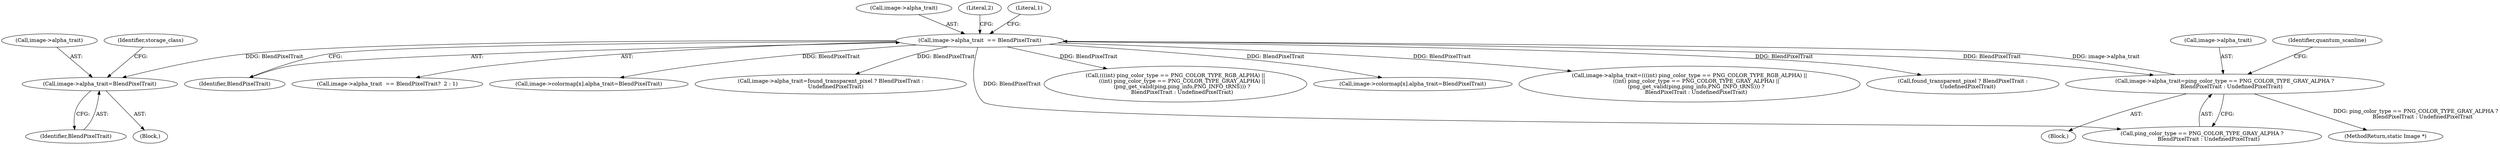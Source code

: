digraph "0_ImageMagick_8ca35831e91c3db8c6d281d09b605001003bec08@pointer" {
"1004207" [label="(Call,image->alpha_trait=BlendPixelTrait)"];
"1003692" [label="(Call,image->alpha_trait  == BlendPixelTrait)"];
"1003672" [label="(Call,image->alpha_trait=ping_color_type == PNG_COLOR_TYPE_GRAY_ALPHA ?\n        BlendPixelTrait : UndefinedPixelTrait)"];
"1004200" [label="(Block,)"];
"1005010" [label="(Call,(((int) ping_color_type == PNG_COLOR_TYPE_RGB_ALPHA) ||\n        ((int) ping_color_type == PNG_COLOR_TYPE_GRAY_ALPHA) ||\n        (png_get_valid(ping,ping_info,PNG_INFO_tRNS))) ?\n        BlendPixelTrait : UndefinedPixelTrait)"];
"1005492" [label="(MethodReturn,static Image *)"];
"1003676" [label="(Call,ping_color_type == PNG_COLOR_TYPE_GRAY_ALPHA ?\n        BlendPixelTrait : UndefinedPixelTrait)"];
"1004234" [label="(Call,image->colormap[x].alpha_trait=BlendPixelTrait)"];
"1005006" [label="(Call,image->alpha_trait=(((int) ping_color_type == PNG_COLOR_TYPE_RGB_ALPHA) ||\n        ((int) ping_color_type == PNG_COLOR_TYPE_GRAY_ALPHA) ||\n        (png_get_valid(ping,ping_info,PNG_INFO_tRNS))) ?\n        BlendPixelTrait : UndefinedPixelTrait)"];
"1004054" [label="(Call,found_transparent_pixel ? BlendPixelTrait :\n      UndefinedPixelTrait)"];
"1003673" [label="(Call,image->alpha_trait)"];
"1004211" [label="(Identifier,BlendPixelTrait)"];
"1003692" [label="(Call,image->alpha_trait  == BlendPixelTrait)"];
"1003683" [label="(Identifier,quantum_scanline)"];
"1003696" [label="(Identifier,BlendPixelTrait)"];
"1003691" [label="(Call,image->alpha_trait  == BlendPixelTrait?  2 : 1)"];
"1004208" [label="(Call,image->alpha_trait)"];
"1003659" [label="(Block,)"];
"1003693" [label="(Call,image->alpha_trait)"];
"1003697" [label="(Literal,2)"];
"1004207" [label="(Call,image->alpha_trait=BlendPixelTrait)"];
"1004291" [label="(Call,image->colormap[x].alpha_trait=BlendPixelTrait)"];
"1003698" [label="(Literal,1)"];
"1004214" [label="(Identifier,storage_class)"];
"1004050" [label="(Call,image->alpha_trait=found_transparent_pixel ? BlendPixelTrait :\n      UndefinedPixelTrait)"];
"1003672" [label="(Call,image->alpha_trait=ping_color_type == PNG_COLOR_TYPE_GRAY_ALPHA ?\n        BlendPixelTrait : UndefinedPixelTrait)"];
"1004207" -> "1004200"  [label="AST: "];
"1004207" -> "1004211"  [label="CFG: "];
"1004208" -> "1004207"  [label="AST: "];
"1004211" -> "1004207"  [label="AST: "];
"1004214" -> "1004207"  [label="CFG: "];
"1003692" -> "1004207"  [label="DDG: BlendPixelTrait"];
"1003692" -> "1003691"  [label="AST: "];
"1003692" -> "1003696"  [label="CFG: "];
"1003693" -> "1003692"  [label="AST: "];
"1003696" -> "1003692"  [label="AST: "];
"1003697" -> "1003692"  [label="CFG: "];
"1003698" -> "1003692"  [label="CFG: "];
"1003692" -> "1003672"  [label="DDG: BlendPixelTrait"];
"1003692" -> "1003676"  [label="DDG: BlendPixelTrait"];
"1003672" -> "1003692"  [label="DDG: image->alpha_trait"];
"1003692" -> "1004050"  [label="DDG: BlendPixelTrait"];
"1003692" -> "1004054"  [label="DDG: BlendPixelTrait"];
"1003692" -> "1004234"  [label="DDG: BlendPixelTrait"];
"1003692" -> "1004291"  [label="DDG: BlendPixelTrait"];
"1003692" -> "1005006"  [label="DDG: BlendPixelTrait"];
"1003692" -> "1005010"  [label="DDG: BlendPixelTrait"];
"1003672" -> "1003659"  [label="AST: "];
"1003672" -> "1003676"  [label="CFG: "];
"1003673" -> "1003672"  [label="AST: "];
"1003676" -> "1003672"  [label="AST: "];
"1003683" -> "1003672"  [label="CFG: "];
"1003672" -> "1005492"  [label="DDG: ping_color_type == PNG_COLOR_TYPE_GRAY_ALPHA ?\n        BlendPixelTrait : UndefinedPixelTrait"];
}
